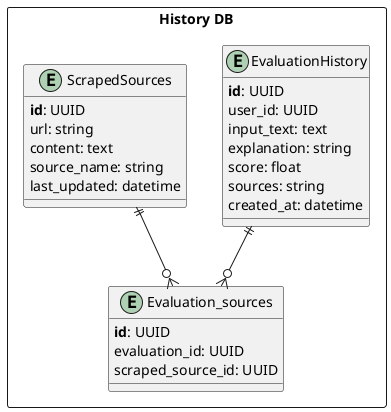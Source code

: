 @startuml
!define table(x) class x << (T,#FFAAAA) >>
!define primary_key(x) <b>x</b>
rectangle "History DB" {
    entity "EvaluationHistory" as history {
      primary_key(id): UUID
      user_id: UUID
      input_text: text
      explanation: string
      score: float
      sources: string
      created_at: datetime
    }

    entity "Evaluation_sources" as ev_src {
      primary_key(id): UUID
      evaluation_id: UUID
      scraped_source_id: UUID
    }

    entity "ScrapedSources" as sources {
      primary_key(id): UUID
      url: string
      content: text
      source_name: string
      last_updated: datetime
    }

    history ||--o{ ev_src
    sources ||--o{ ev_src
}
@enduml
